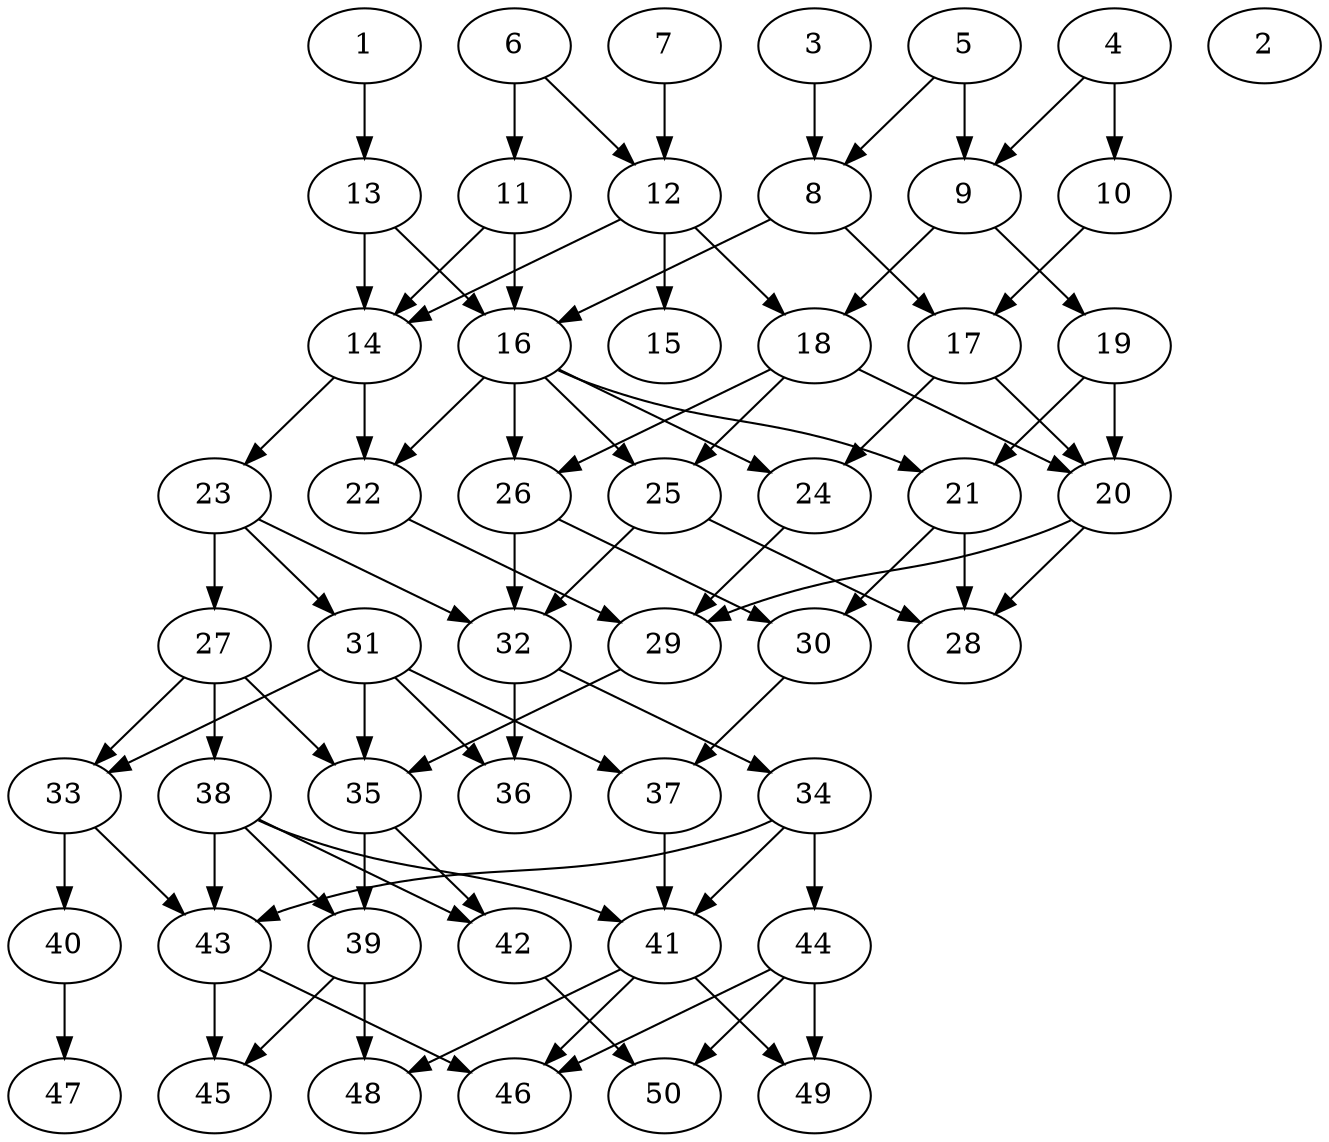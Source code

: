 // DAG automatically generated by daggen at Thu Oct  3 14:07:56 2019
// ./daggen --dot -n 50 --ccr 0.5 --fat 0.5 --regular 0.9 --density 0.5 --mindata 5242880 --maxdata 52428800 
digraph G {
  1 [size="81199104", alpha="0.12", expect_size="40599552"] 
  1 -> 13 [size ="40599552"]
  2 [size="41799680", alpha="0.11", expect_size="20899840"] 
  3 [size="73359360", alpha="0.13", expect_size="36679680"] 
  3 -> 8 [size ="36679680"]
  4 [size="94013440", alpha="0.15", expect_size="47006720"] 
  4 -> 9 [size ="47006720"]
  4 -> 10 [size ="47006720"]
  5 [size="55422976", alpha="0.04", expect_size="27711488"] 
  5 -> 8 [size ="27711488"]
  5 -> 9 [size ="27711488"]
  6 [size="43028480", alpha="0.02", expect_size="21514240"] 
  6 -> 11 [size ="21514240"]
  6 -> 12 [size ="21514240"]
  7 [size="30216192", alpha="0.08", expect_size="15108096"] 
  7 -> 12 [size ="15108096"]
  8 [size="76691456", alpha="0.18", expect_size="38345728"] 
  8 -> 16 [size ="38345728"]
  8 -> 17 [size ="38345728"]
  9 [size="23980032", alpha="0.10", expect_size="11990016"] 
  9 -> 18 [size ="11990016"]
  9 -> 19 [size ="11990016"]
  10 [size="42661888", alpha="0.14", expect_size="21330944"] 
  10 -> 17 [size ="21330944"]
  11 [size="66228224", alpha="0.15", expect_size="33114112"] 
  11 -> 14 [size ="33114112"]
  11 -> 16 [size ="33114112"]
  12 [size="30361600", alpha="0.19", expect_size="15180800"] 
  12 -> 14 [size ="15180800"]
  12 -> 15 [size ="15180800"]
  12 -> 18 [size ="15180800"]
  13 [size="80795648", alpha="0.20", expect_size="40397824"] 
  13 -> 14 [size ="40397824"]
  13 -> 16 [size ="40397824"]
  14 [size="47650816", alpha="0.07", expect_size="23825408"] 
  14 -> 22 [size ="23825408"]
  14 -> 23 [size ="23825408"]
  15 [size="23156736", alpha="0.02", expect_size="11578368"] 
  16 [size="40468480", alpha="0.02", expect_size="20234240"] 
  16 -> 21 [size ="20234240"]
  16 -> 22 [size ="20234240"]
  16 -> 24 [size ="20234240"]
  16 -> 25 [size ="20234240"]
  16 -> 26 [size ="20234240"]
  17 [size="49618944", alpha="0.15", expect_size="24809472"] 
  17 -> 20 [size ="24809472"]
  17 -> 24 [size ="24809472"]
  18 [size="85544960", alpha="0.02", expect_size="42772480"] 
  18 -> 20 [size ="42772480"]
  18 -> 25 [size ="42772480"]
  18 -> 26 [size ="42772480"]
  19 [size="77748224", alpha="0.16", expect_size="38874112"] 
  19 -> 20 [size ="38874112"]
  19 -> 21 [size ="38874112"]
  20 [size="30326784", alpha="0.16", expect_size="15163392"] 
  20 -> 28 [size ="15163392"]
  20 -> 29 [size ="15163392"]
  21 [size="94111744", alpha="0.10", expect_size="47055872"] 
  21 -> 28 [size ="47055872"]
  21 -> 30 [size ="47055872"]
  22 [size="68323328", alpha="0.11", expect_size="34161664"] 
  22 -> 29 [size ="34161664"]
  23 [size="63637504", alpha="0.06", expect_size="31818752"] 
  23 -> 27 [size ="31818752"]
  23 -> 31 [size ="31818752"]
  23 -> 32 [size ="31818752"]
  24 [size="63582208", alpha="0.18", expect_size="31791104"] 
  24 -> 29 [size ="31791104"]
  25 [size="97208320", alpha="0.20", expect_size="48604160"] 
  25 -> 28 [size ="48604160"]
  25 -> 32 [size ="48604160"]
  26 [size="13152256", alpha="0.09", expect_size="6576128"] 
  26 -> 30 [size ="6576128"]
  26 -> 32 [size ="6576128"]
  27 [size="23177216", alpha="0.01", expect_size="11588608"] 
  27 -> 33 [size ="11588608"]
  27 -> 35 [size ="11588608"]
  27 -> 38 [size ="11588608"]
  28 [size="95174656", alpha="0.08", expect_size="47587328"] 
  29 [size="103571456", alpha="0.18", expect_size="51785728"] 
  29 -> 35 [size ="51785728"]
  30 [size="85397504", alpha="0.15", expect_size="42698752"] 
  30 -> 37 [size ="42698752"]
  31 [size="65220608", alpha="0.03", expect_size="32610304"] 
  31 -> 33 [size ="32610304"]
  31 -> 35 [size ="32610304"]
  31 -> 36 [size ="32610304"]
  31 -> 37 [size ="32610304"]
  32 [size="19384320", alpha="0.15", expect_size="9692160"] 
  32 -> 34 [size ="9692160"]
  32 -> 36 [size ="9692160"]
  33 [size="73576448", alpha="0.03", expect_size="36788224"] 
  33 -> 40 [size ="36788224"]
  33 -> 43 [size ="36788224"]
  34 [size="101926912", alpha="0.18", expect_size="50963456"] 
  34 -> 41 [size ="50963456"]
  34 -> 43 [size ="50963456"]
  34 -> 44 [size ="50963456"]
  35 [size="93591552", alpha="0.16", expect_size="46795776"] 
  35 -> 39 [size ="46795776"]
  35 -> 42 [size ="46795776"]
  36 [size="93509632", alpha="0.01", expect_size="46754816"] 
  37 [size="39854080", alpha="0.13", expect_size="19927040"] 
  37 -> 41 [size ="19927040"]
  38 [size="46727168", alpha="0.02", expect_size="23363584"] 
  38 -> 39 [size ="23363584"]
  38 -> 41 [size ="23363584"]
  38 -> 42 [size ="23363584"]
  38 -> 43 [size ="23363584"]
  39 [size="85964800", alpha="0.05", expect_size="42982400"] 
  39 -> 45 [size ="42982400"]
  39 -> 48 [size ="42982400"]
  40 [size="76687360", alpha="0.12", expect_size="38343680"] 
  40 -> 47 [size ="38343680"]
  41 [size="51073024", alpha="0.17", expect_size="25536512"] 
  41 -> 46 [size ="25536512"]
  41 -> 48 [size ="25536512"]
  41 -> 49 [size ="25536512"]
  42 [size="64866304", alpha="0.14", expect_size="32433152"] 
  42 -> 50 [size ="32433152"]
  43 [size="43573248", alpha="0.02", expect_size="21786624"] 
  43 -> 45 [size ="21786624"]
  43 -> 46 [size ="21786624"]
  44 [size="57503744", alpha="0.01", expect_size="28751872"] 
  44 -> 46 [size ="28751872"]
  44 -> 49 [size ="28751872"]
  44 -> 50 [size ="28751872"]
  45 [size="49453056", alpha="0.19", expect_size="24726528"] 
  46 [size="32096256", alpha="0.18", expect_size="16048128"] 
  47 [size="35416064", alpha="0.19", expect_size="17708032"] 
  48 [size="98543616", alpha="0.18", expect_size="49271808"] 
  49 [size="13426688", alpha="0.17", expect_size="6713344"] 
  50 [size="36073472", alpha="0.12", expect_size="18036736"] 
}
